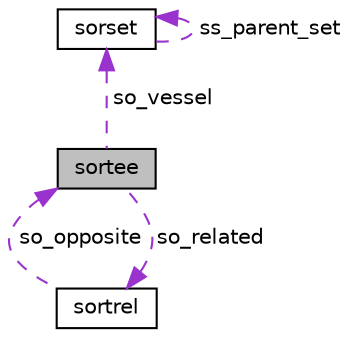 digraph "sortee"
{
 // INTERACTIVE_SVG=YES
  edge [fontname="Helvetica",fontsize="10",labelfontname="Helvetica",labelfontsize="10"];
  node [fontname="Helvetica",fontsize="10",shape=record];
  Node1 [label="sortee",height=0.2,width=0.4,color="black", fillcolor="grey75", style="filled", fontcolor="black"];
  Node2 -> Node1 [dir="back",color="darkorchid3",fontsize="10",style="dashed",label=" so_related" ,fontname="Helvetica"];
  Node2 [label="sortrel",height=0.2,width=0.4,color="black", fillcolor="white", style="filled",URL="$d6/de7/classsortrel.html",tooltip="A sortrel is a relation between two sortee s. "];
  Node1 -> Node2 [dir="back",color="darkorchid3",fontsize="10",style="dashed",label=" so_opposite" ,fontname="Helvetica"];
  Node3 -> Node1 [dir="back",color="darkorchid3",fontsize="10",style="dashed",label=" so_vessel" ,fontname="Helvetica"];
  Node3 [label="sorset",height=0.2,width=0.4,color="black", fillcolor="white", style="filled",URL="$d3/d62/classsorset.html",tooltip="A sorset is a group of sortee s. "];
  Node3 -> Node3 [dir="back",color="darkorchid3",fontsize="10",style="dashed",label=" ss_parent_set" ,fontname="Helvetica"];
}

